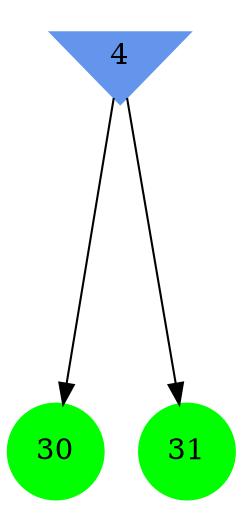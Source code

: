 digraph brain {
	ranksep=2.0;
	4 [shape=invtriangle,style=filled,color=cornflowerblue];
	30 [shape=circle,style=filled,color=green];
	31 [shape=circle,style=filled,color=green];
	4	->	30;
	4	->	31;
	{ rank=same; 4; }
	{ rank=same; }
	{ rank=same; 30; 31; }
}

